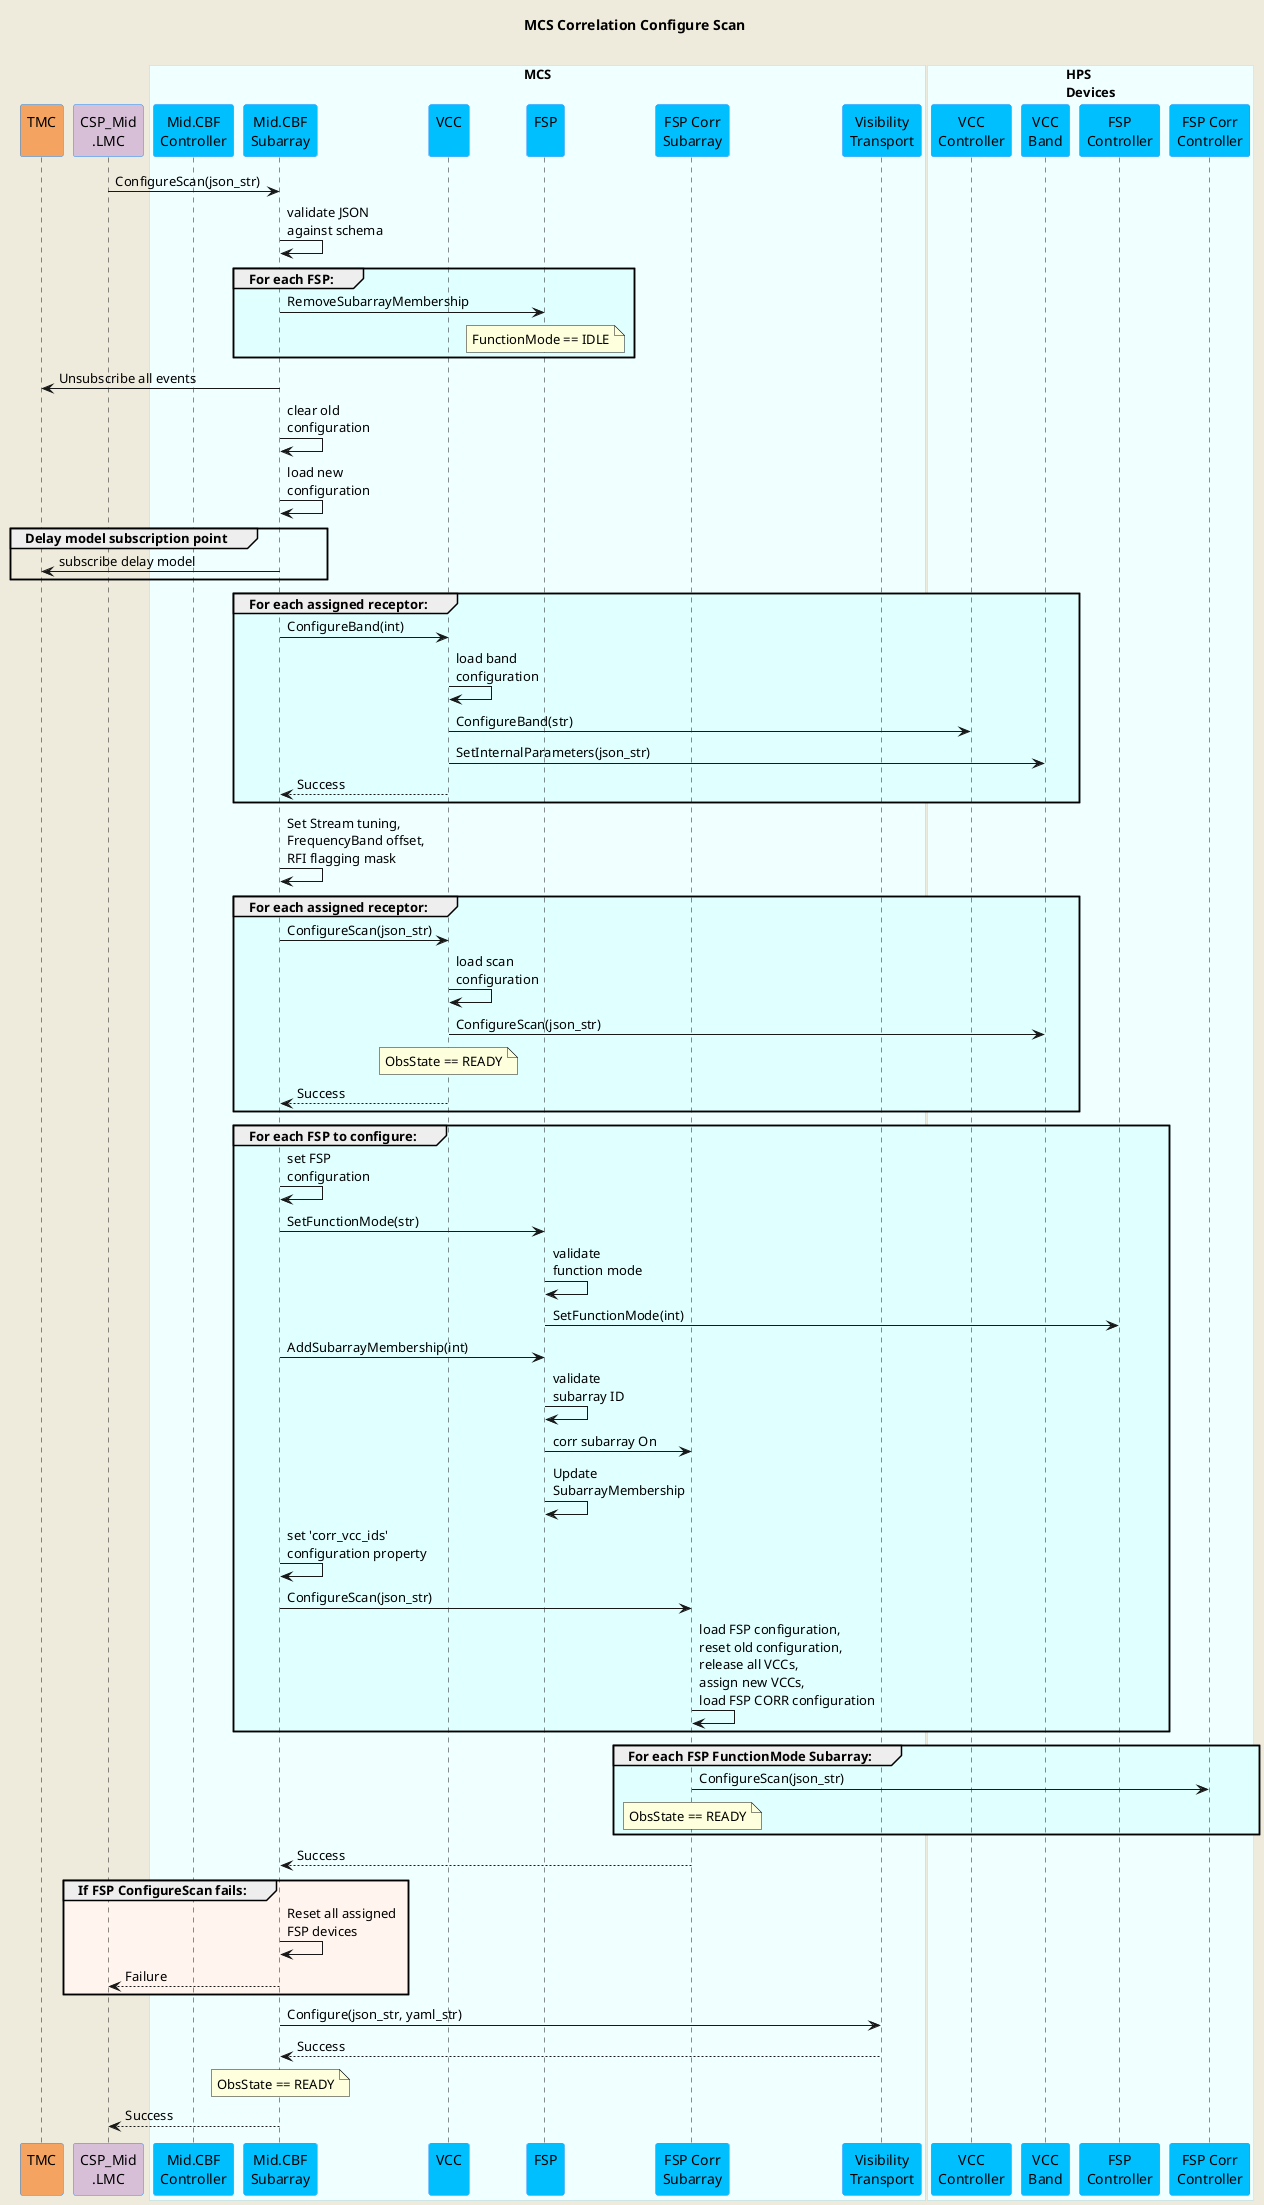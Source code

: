 @startuml
'https://plantuml.com/sequence-diagram

skinparam backgroundColor #EEEBDC
skinparam sequence {
ParticipantBorderColor DodgerBlue
ParticipantBackgroundColor DeepSkyBlue
ActorBorderColor DarkGreen
ActorBackgroundColor Green
BoxBorderColor LightBlue
BoxBackgroundColor #F0FFFF
}

title MCS Correlation Configure Scan\n

participant "TMC\n" as tmc #SandyBrown
participant "CSP_Mid\n.LMC" as lmc #Thistle

box "MCS"
participant "Mid.CBF\nController" as controller
participant "Mid.CBF\nSubarray" as subarray
participant "VCC\n" as vcc
participant "FSP\n" as fsp
participant "FSP Corr\nSubarray" as fspcorr
participant "Visibility\nTransport" as vis_trans
end box

box "HPS\nDevices" 
participant "VCC\nController" as vcc_cont
participant "VCC\nBand" as vcc_band
participant "FSP\nController" as fsp_cont
participant "FSP Corr\nController" as fspcorr_cont
end box

lmc         -> subarray     : ConfigureScan(json_str)
subarray    -> subarray     : validate JSON\nagainst schema

group #LightCyan For each FSP:
subarray    -> fsp          : RemoveSubarrayMembership
note over fsp               : FunctionMode == IDLE
end group

subarray    -> tmc          : Unsubscribe all events
subarray    -> subarray     : clear old\nconfiguration
subarray    -> subarray     : load new\nconfiguration

group Delay model subscription point
subarray    -> tmc          : subscribe delay model
end group

group #LightCyan For each assigned receptor:
subarray    -> vcc          : ConfigureBand(int)
vcc         -> vcc          : load band\nconfiguration
vcc         -> vcc_cont     : ConfigureBand(str)
vcc         -> vcc_band     : SetInternalParameters(json_str)
subarray   <-- vcc          : Success
end group

subarray    -> subarray     : Set Stream tuning,\nFrequencyBand offset,\nRFI flagging mask

group #LightCyan For each assigned receptor:
subarray    -> vcc          : ConfigureScan(json_str)
vcc         -> vcc          : load scan\nconfiguration
vcc         -> vcc_band     : ConfigureScan(json_str)
note over vcc               : ObsState == READY
subarray   <-- vcc          : Success
end group

group #LightCyan For each FSP to configure:
subarray    -> subarray     : set FSP\nconfiguration

subarray    -> fsp          : SetFunctionMode(str)
fsp         -> fsp          : validate\nfunction mode
fsp         -> fsp_cont     : SetFunctionMode(int)

subarray    -> fsp          : AddSubarrayMembership(int)
fsp         -> fsp          : validate\nsubarray ID
fsp         -> fspcorr      : corr subarray On
fsp         -> fsp          : Update\nSubarrayMembership

subarray    -> subarray     : set 'corr_vcc_ids'\nconfiguration property
subarray    -> fspcorr      : ConfigureScan(json_str)
fspcorr     -> fspcorr      : load FSP configuration,\nreset old configuration,\nrelease all VCCs,\nassign new VCCs,\nload FSP CORR configuration
end group

group #LightCyan For each FSP FunctionMode Subarray:
fspcorr     -> fspcorr_cont : ConfigureScan(json_str)
note over fspcorr           : ObsState == READY
end group

subarray   <-- fspcorr      : Success

group #SeaShell If FSP ConfigureScan fails:
subarray    -> subarray     : Reset all assigned\nFSP devices
lmc         <-- subarray    : Failure
end group

subarray    -> vis_trans    : Configure(json_str, yaml_str)
subarray   <-- vis_trans    : Success

note over subarray          : ObsState == READY
lmc        <-- subarray     : Success

' subarray    -> vcc          : GoToIdle
' subarray    -> fspcorr      : GoToIdle
' subarray    -> fsp          : RemoveSubarrayMembership(subarrayID)


' vcc         -> hps          : configure HPS VCC



' group Doppler subscription point
' subarray    -> tmc          : subscribe Doppler phase correction
' end group

' group Jones matrix subscription point
' subarray    -> tmc          : subscribe Jones matrix
' end group

' group Timing beam subscription point
' subarray    -> tmc          : subscribe timing beam weights
' end group

' group SearchWindow
' subarray    ->vcc           : ConfigureSearchWindow(data)
' end group

' group Each FSP
' subarray    -> fsp          : AddSubarrayMembership(subarrayID)
' subarray    -> fsp          : SetFunctionMode(str)
' subarray    -> fsp          : subscribe to state/healthstate changes
' fsp         -> hps          : configure HPS FSP
' end group

' group Each FSP Corr
' subarray    -> fspcorr          : ConfigureScan(json_str)
' fspcorr         -> hps          : configure HPS FSP Corr
' end group

@enduml